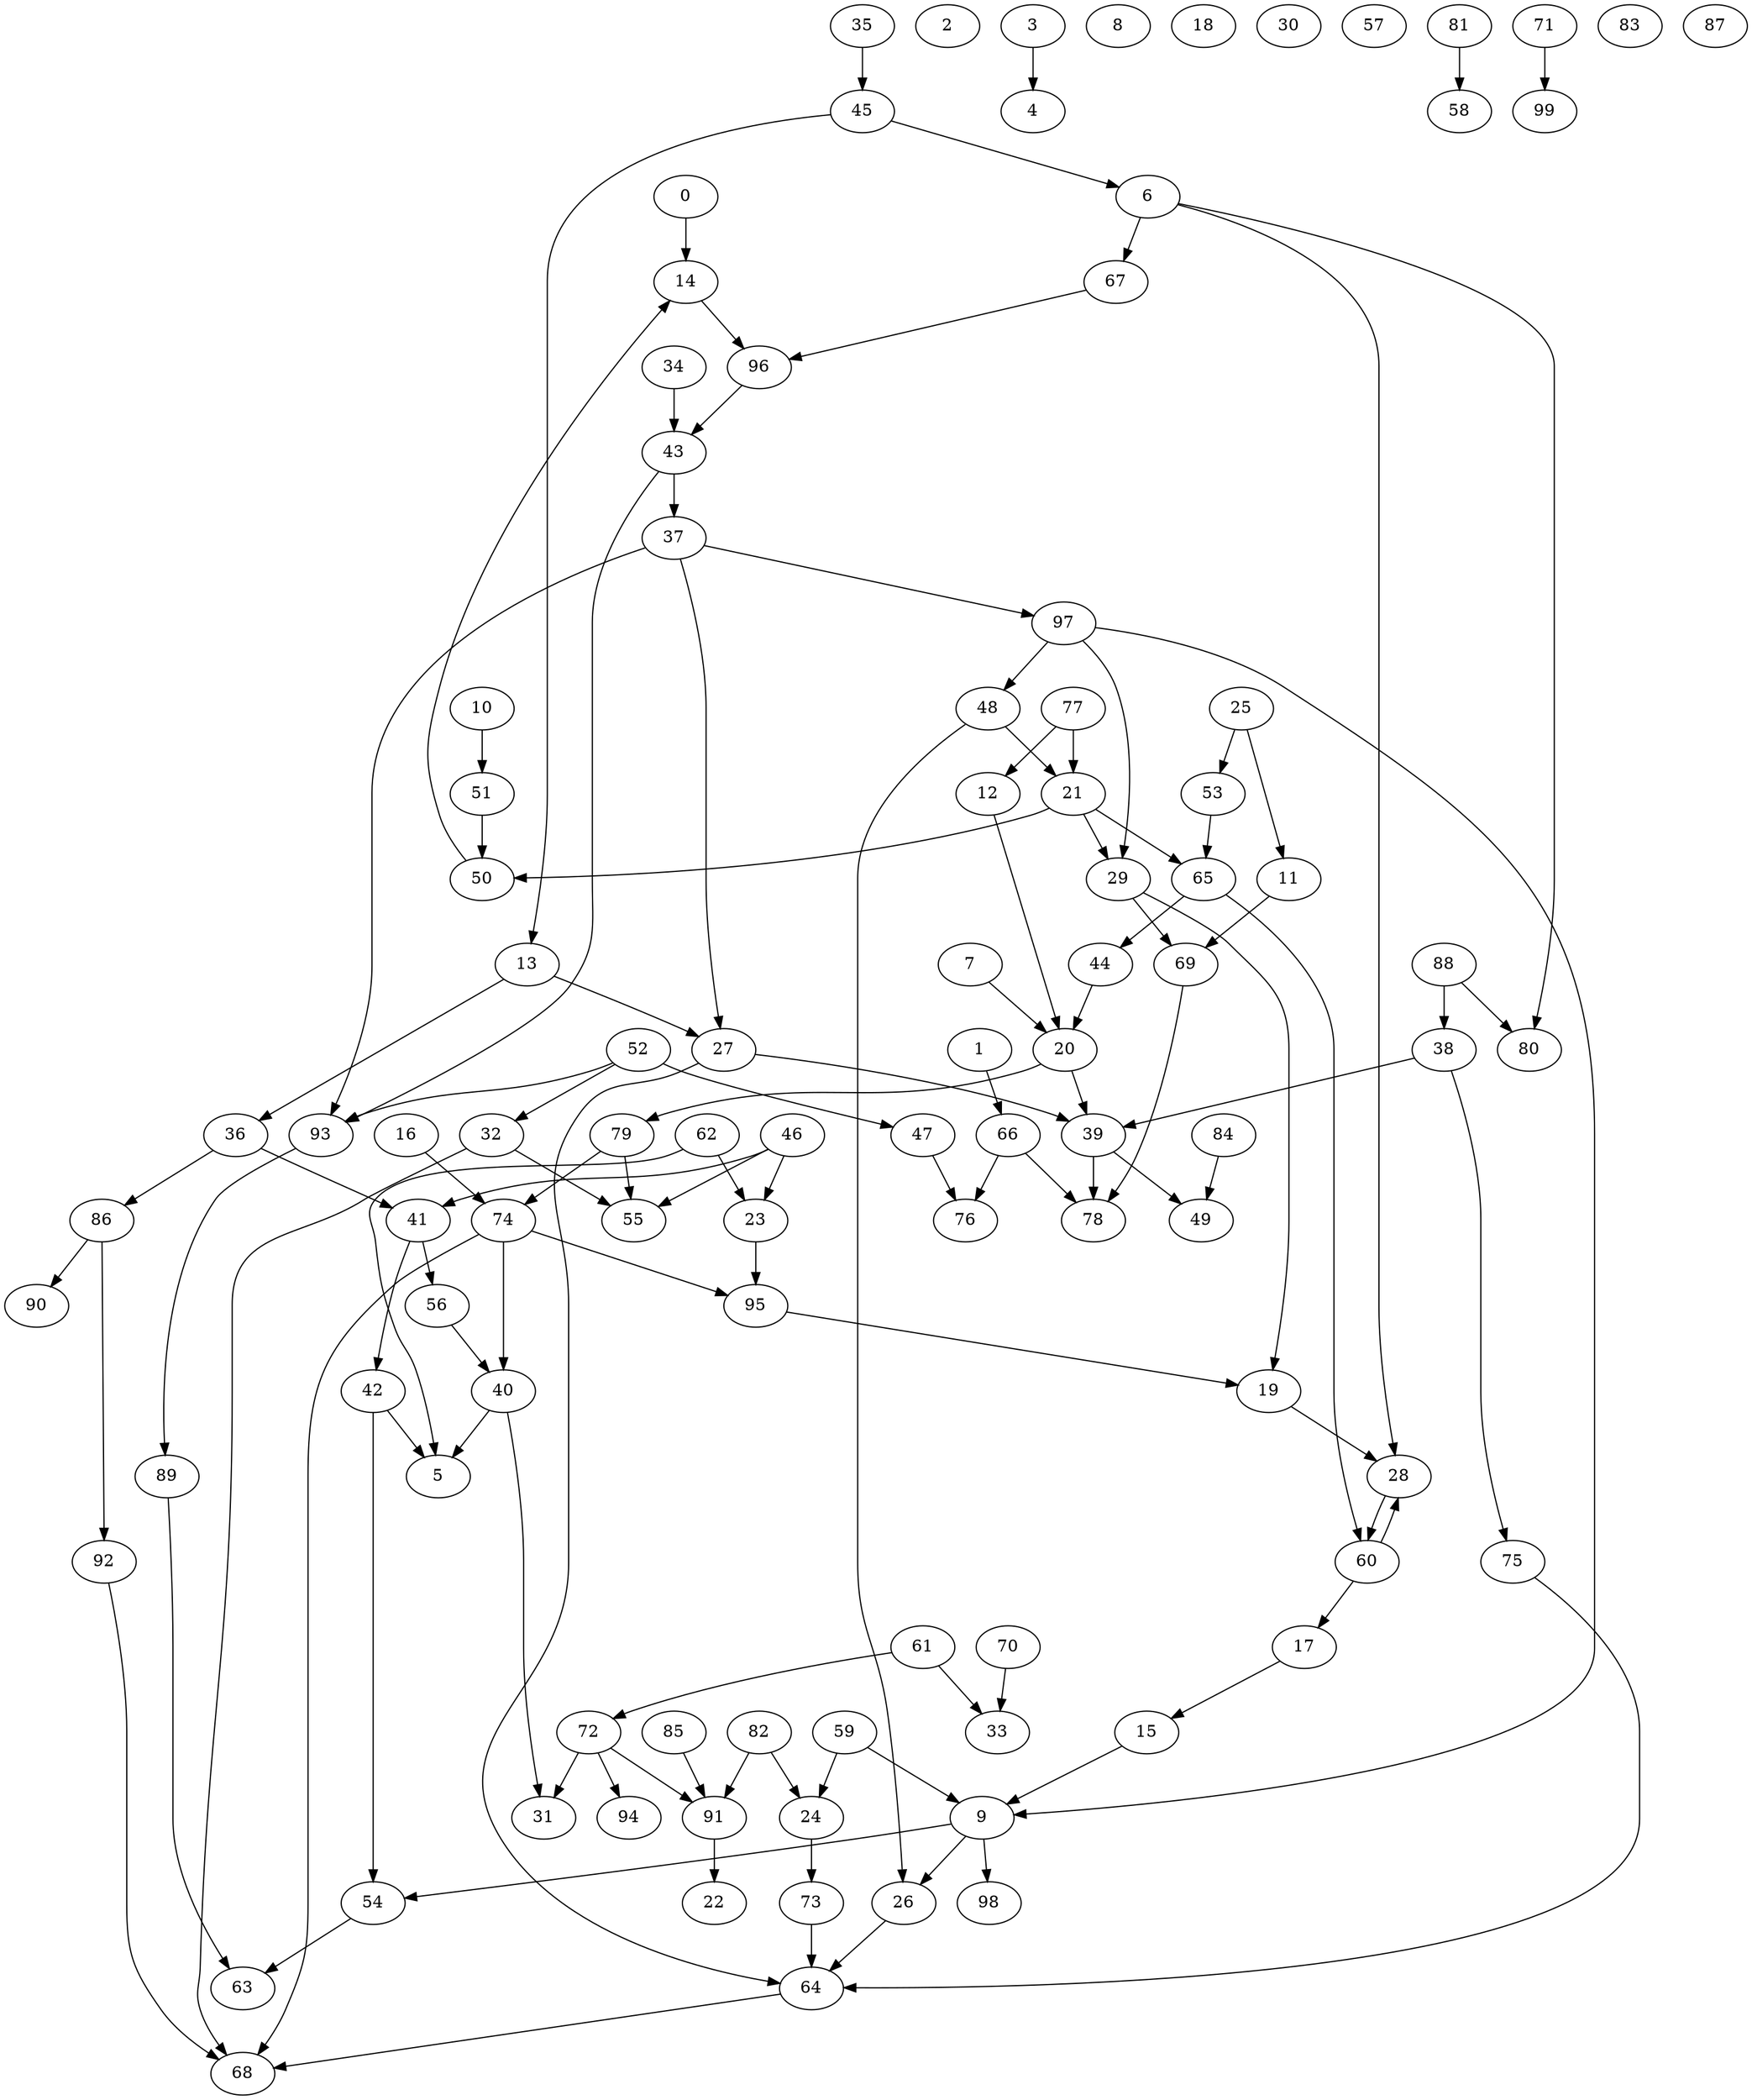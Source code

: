 digraph {0 -> 14;
1 -> 66;
2;
3 -> 4;
4;
5;
6 -> 67;
6 -> 80;
6 -> 28;
7 -> 20;
8;
9 -> 98;
9 -> 54;
9 -> 26;
10 -> 51;
11 -> 69;
12 -> 20;
13 -> 36;
13 -> 27;
14 -> 96;
15 -> 9;
16 -> 74;
17 -> 15;
18;
19 -> 28;
20 -> 79;
20 -> 39;
21 -> 29;
21 -> 65;
21 -> 50;
22;
23 -> 95;
24 -> 73;
25 -> 11;
25 -> 53;
26 -> 64;
27 -> 64;
27 -> 39;
28 -> 60;
29 -> 19;
29 -> 69;
30;
31;
32 -> 68;
32 -> 55;
33;
34 -> 43;
35 -> 45;
36 -> 41;
36 -> 86;
37 -> 93;
37 -> 97;
37 -> 27;
38 -> 39;
38 -> 75;
39 -> 49;
39 -> 78;
40 -> 5;
40 -> 31;
41 -> 42;
41 -> 56;
42 -> 5;
42 -> 54;
43 -> 37;
43 -> 93;
44 -> 20;
45 -> 6;
45 -> 13;
46 -> 55;
46 -> 23;
46 -> 41;
47 -> 76;
48 -> 26;
48 -> 21;
49;
50 -> 14;
51 -> 50;
52 -> 47;
52 -> 93;
52 -> 32;
53 -> 65;
54 -> 63;
55;
56 -> 40;
57;
58;
59 -> 9;
59 -> 24;
60 -> 28;
60 -> 17;
61 -> 72;
61 -> 33;
62 -> 5;
62 -> 23;
63;
64 -> 68;
65 -> 60;
65 -> 44;
66 -> 76;
66 -> 78;
67 -> 96;
68;
69 -> 78;
70 -> 33;
71 -> 99;
72 -> 31;
72 -> 94;
72 -> 91;
73 -> 64;
74 -> 40;
74 -> 68;
74 -> 95;
75 -> 64;
76;
77 -> 21;
77 -> 12;
78;
79 -> 74;
79 -> 55;
80;
81 -> 58;
82 -> 91;
82 -> 24;
83;
84 -> 49;
85 -> 91;
86 -> 92;
86 -> 90;
87;
88 -> 38;
88 -> 80;
89 -> 63;
90;
91 -> 22;
92 -> 68;
93 -> 89;
94;
95 -> 19;
96 -> 43;
97 -> 48;
97 -> 9;
97 -> 29;
98;
99;
}
